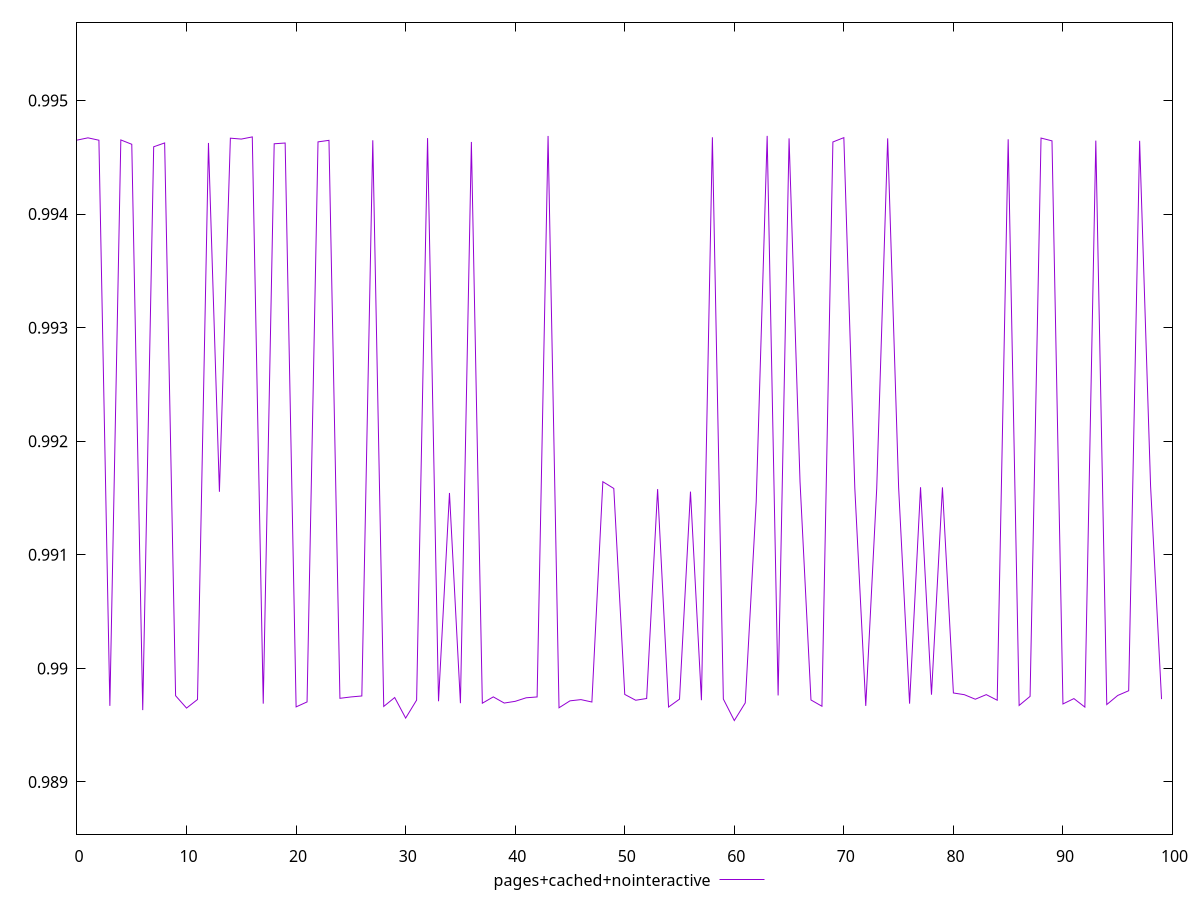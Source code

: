 $_pagesCachedNointeractive <<EOF
0.9946512280154575
0.9946713261672848
0.9946503316366978
0.9896698860210895
0.9946528622096112
0.994614579477743
0.9896327489531129
0.9945926101620381
0.994626375667679
0.9897593315625591
0.9896504415997414
0.9897261126254129
0.9946261065272537
0.991554897883787
0.9946683914072925
0.9946604154317322
0.9946794595800833
0.9896895402558205
0.9946190418540439
0.9946256735416799
0.9896609493548939
0.9897047770130494
0.9946357910859835
0.9946492968333487
0.9897365827381733
0.9897485228402265
0.9897572149062888
0.9946498134200225
0.9896649943517242
0.9897434214052929
0.9895624328273109
0.9897206506399908
0.9946692058128628
0.9897104399700108
0.9915443709066434
0.989693402072058
0.9946351482922613
0.98969332766254
0.9897490933813764
0.9896948476684948
0.9897099528763711
0.9897411739889894
0.9897485122499265
0.9946880050356335
0.9896532650896432
0.9897142273385062
0.9897250453168895
0.9897039484943347
0.9916435714306839
0.9915842264345454
0.9897708500899511
0.9897194502971233
0.9897348642941435
0.9915786252792094
0.989659773462911
0.9897294400111303
0.9915565109089336
0.9897197646504867
0.9946764550218113
0.9897302352910189
0.9895407029785236
0.9896962107578984
0.9914671055667079
0.9946886299614275
0.9897616886299333
0.994666863737572
0.9916438535786125
0.9897219026063746
0.9896666517100075
0.994634894498557
0.9946729691865261
0.9915887003940123
0.9896698048391857
0.9915833549579284
0.9946669468616237
0.9915930828295618
0.989689399372188
0.9915951651881869
0.9897683371737633
0.9915941125369436
0.9897836736719006
0.989768416493837
0.9897285863630103
0.9897690153465717
0.9897198415798265
0.9946588028866816
0.9896737223578618
0.9897537296973635
0.9946694251882957
0.9946446876104986
0.9896868432978072
0.9897340626384026
0.9896593113371941
0.9946469417389782
0.9896815702509731
0.9897616568874281
0.9898032573303932
0.994645009432854
0.9916042850328449
0.9897292756479407
EOF
set key outside below
set terminal pngcairo
set output "report_00005_2020-11-02T22-26-11.212Z/first-cpu-idle/pages+cached+nointeractive//score.png"
set yrange [0.9885407029785236:0.9956886299614275]
plot $_pagesCachedNointeractive title "pages+cached+nointeractive" with line ,